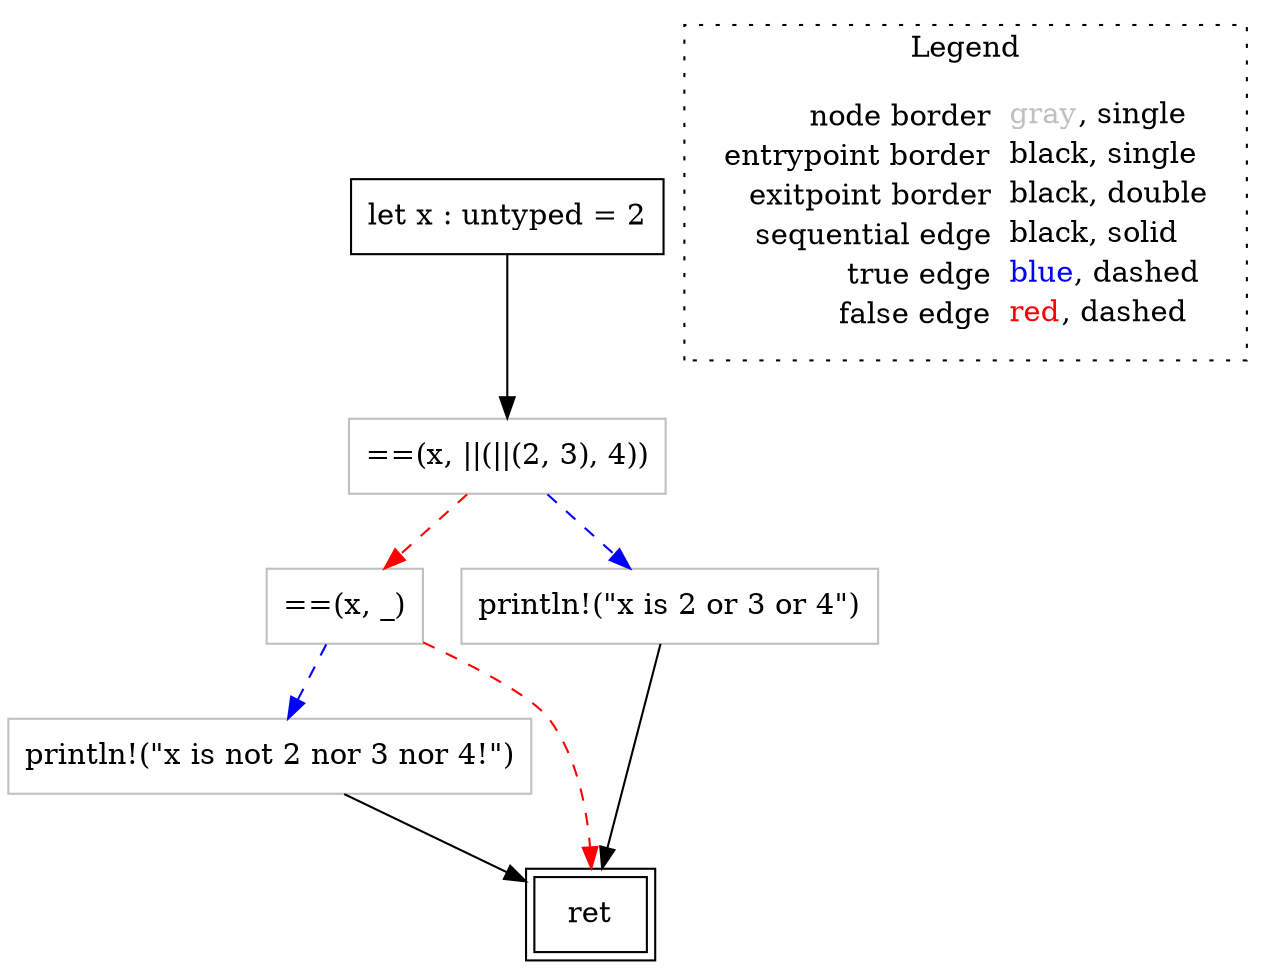 digraph {
	"node0" [shape="rect",color="black",label=<let x : untyped = 2>];
	"node1" [shape="rect",color="gray",label=<==(x, _)>];
	"node2" [shape="rect",color="gray",label=<==(x, ||(||(2, 3), 4))>];
	"node3" [shape="rect",color="gray",label=<println!(&quot;x is not 2 nor 3 nor 4!&quot;)>];
	"node4" [shape="rect",color="gray",label=<println!(&quot;x is 2 or 3 or 4&quot;)>];
	"node5" [shape="rect",color="black",peripheries="2",label=<ret>];
	"node1" -> "node3" [color="blue",style="dashed"];
	"node1" -> "node5" [color="red",style="dashed"];
	"node0" -> "node2" [color="black"];
	"node2" -> "node1" [color="red",style="dashed"];
	"node2" -> "node4" [color="blue",style="dashed"];
	"node3" -> "node5" [color="black"];
	"node4" -> "node5" [color="black"];
subgraph cluster_legend {
	label="Legend";
	style=dotted;
	node [shape=plaintext];
	"legend" [label=<<table border="0" cellpadding="2" cellspacing="0" cellborder="0"><tr><td align="right">node border&nbsp;</td><td align="left"><font color="gray">gray</font>, single</td></tr><tr><td align="right">entrypoint border&nbsp;</td><td align="left"><font color="black">black</font>, single</td></tr><tr><td align="right">exitpoint border&nbsp;</td><td align="left"><font color="black">black</font>, double</td></tr><tr><td align="right">sequential edge&nbsp;</td><td align="left"><font color="black">black</font>, solid</td></tr><tr><td align="right">true edge&nbsp;</td><td align="left"><font color="blue">blue</font>, dashed</td></tr><tr><td align="right">false edge&nbsp;</td><td align="left"><font color="red">red</font>, dashed</td></tr></table>>];
}

}
